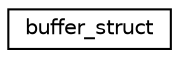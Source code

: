 digraph G
{
  edge [fontname="Helvetica",fontsize="10",labelfontname="Helvetica",labelfontsize="10"];
  node [fontname="Helvetica",fontsize="10",shape=record];
  rankdir=LR;
  Node1 [label="buffer_struct",height=0.2,width=0.4,color="black", fillcolor="white", style="filled",URL="$d2/de0/structbuffer__struct.html"];
}
